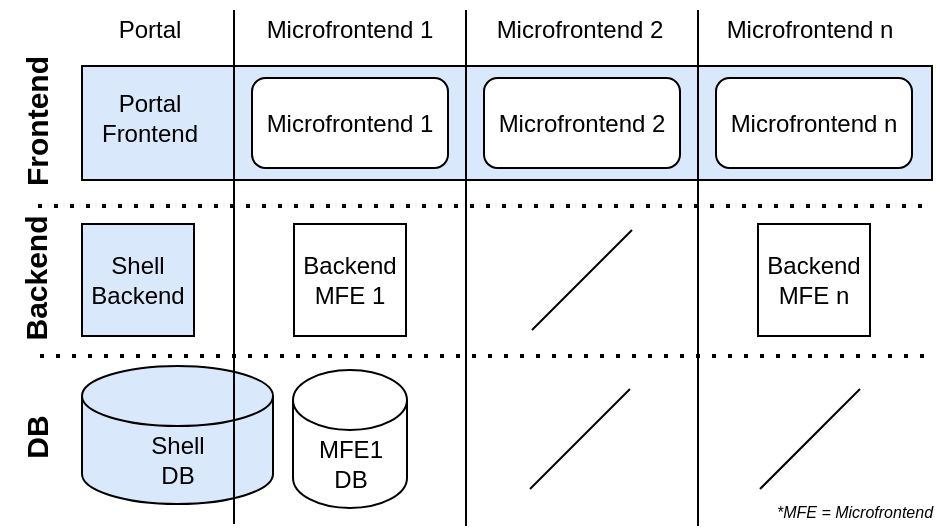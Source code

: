 <mxfile version="17.4.3" type="onedrive" pages="3"><diagram id="Woa4MYl5ybQ6Ufwrj0PQ" name="Layeransicht"><mxGraphModel grid="0" page="1" gridSize="10" guides="1" tooltips="1" connect="1" arrows="1" fold="1" pageScale="1" pageWidth="468" pageHeight="266" math="0" shadow="0"><root><mxCell id="0"/><mxCell id="1" parent="0"/><mxCell id="iRKxm8F8YXyWMsbLwaQN-11" value="" style="rounded=0;whiteSpace=wrap;html=1;fillColor=#DAE8FC;" vertex="1" parent="1"><mxGeometry x="40" y="34" width="425" height="57" as="geometry"/></mxCell><mxCell id="iRKxm8F8YXyWMsbLwaQN-8" value="&lt;font style=&quot;font-size: 15px&quot;&gt;Frontend&lt;/font&gt;" style="text;strokeColor=none;fillColor=none;html=1;fontSize=24;fontStyle=1;verticalAlign=middle;align=center;rotation=-90;" vertex="1" parent="1"><mxGeometry x="-24" y="52" width="77" height="21" as="geometry"/></mxCell><mxCell id="iRKxm8F8YXyWMsbLwaQN-9" value="&lt;font style=&quot;font-size: 15px&quot;&gt;Backend&lt;/font&gt;" style="text;strokeColor=none;fillColor=none;html=1;fontSize=24;fontStyle=1;verticalAlign=middle;align=center;rotation=-90;" vertex="1" parent="1"><mxGeometry x="-21.25" y="131" width="71.5" height="20" as="geometry"/></mxCell><mxCell id="RKY9kitYnOq1k80V5wsO-1" value="Portal Frontend" style="text;html=1;strokeColor=none;fillColor=none;align=center;verticalAlign=middle;whiteSpace=wrap;rounded=0;" vertex="1" parent="1"><mxGeometry x="47" y="45" width="54" height="30" as="geometry"/></mxCell><mxCell id="RKY9kitYnOq1k80V5wsO-3" value="Microfrontend 1&lt;span style=&quot;color: rgba(0 , 0 , 0 , 0) ; font-family: monospace ; font-size: 0px&quot;&gt;%3CmxGraphModel%3E%3Croot%3E%3CmxCell%20id%3D%220%22%2F%3E%3CmxCell%20id%3D%221%22%20parent%3D%220%22%2F%3E%3CmxCell%20id%3D%222%22%20value%3D%22%26lt%3Bb%26gt%3BShell%20Frontend%26lt%3B%2Fb%26gt%3B%22%20style%3D%22text%3Bhtml%3D1%3BstrokeColor%3Dnone%3BfillColor%3Dnone%3Balign%3Dcenter%3BverticalAlign%3Dmiddle%3BwhiteSpace%3Dwrap%3Brounded%3D0%3B%22%20vertex%3D%221%22%20parent%3D%221%22%3E%3CmxGeometry%20x%3D%2269%22%20y%3D%2284%22%20width%3D%2260%22%20height%3D%2230%22%20as%3D%22geometry%22%2F%3E%3C%2FmxCell%3E%3C%2Froot%3E%3C%2FmxGraphModel%3E&lt;/span&gt;" style="rounded=1;whiteSpace=wrap;html=1;" vertex="1" parent="1"><mxGeometry x="125" y="40" width="98" height="45" as="geometry"/></mxCell><mxCell id="RKY9kitYnOq1k80V5wsO-10" value="Shell&lt;br&gt;Backend" style="whiteSpace=wrap;html=1;aspect=fixed;fillColor=#DAE8FC;" vertex="1" parent="1"><mxGeometry x="40" y="113" width="56" height="56" as="geometry"/></mxCell><mxCell id="RKY9kitYnOq1k80V5wsO-12" value="&lt;font style=&quot;font-size: 15px&quot;&gt;DB&lt;/font&gt;" style="text;strokeColor=none;fillColor=none;html=1;fontSize=24;fontStyle=1;verticalAlign=middle;align=center;rotation=-90;" vertex="1" parent="1"><mxGeometry x="-3.5" y="209.5" width="36" height="22" as="geometry"/></mxCell><mxCell id="RKY9kitYnOq1k80V5wsO-18" value="" style="endArrow=none;dashed=1;html=1;dashPattern=1 3;strokeWidth=2;rounded=0;" edge="1" parent="1"><mxGeometry width="50" height="50" relative="1" as="geometry"><mxPoint x="18" y="104" as="sourcePoint"/><mxPoint x="464" y="104" as="targetPoint"/></mxGeometry></mxCell><mxCell id="RKY9kitYnOq1k80V5wsO-20" value="" style="endArrow=none;html=1;rounded=0;" edge="1" parent="1"><mxGeometry width="50" height="50" relative="1" as="geometry"><mxPoint x="232" y="264" as="sourcePoint"/><mxPoint x="232" y="6" as="targetPoint"/></mxGeometry></mxCell><mxCell id="RKY9kitYnOq1k80V5wsO-21" value="" style="endArrow=none;html=1;rounded=0;" edge="1" parent="1"><mxGeometry width="50" height="50" relative="1" as="geometry"><mxPoint x="348" y="264" as="sourcePoint"/><mxPoint x="348" y="6" as="targetPoint"/></mxGeometry></mxCell><mxCell id="RKY9kitYnOq1k80V5wsO-23" value="Portal" style="text;html=1;strokeColor=none;fillColor=none;align=center;verticalAlign=middle;whiteSpace=wrap;rounded=0;" vertex="1" parent="1"><mxGeometry x="44" y="1" width="60" height="30" as="geometry"/></mxCell><mxCell id="RKY9kitYnOq1k80V5wsO-24" value="Microfrontend 1" style="text;html=1;strokeColor=none;fillColor=none;align=center;verticalAlign=middle;whiteSpace=wrap;rounded=0;" vertex="1" parent="1"><mxGeometry x="115" y="1" width="118" height="30" as="geometry"/></mxCell><mxCell id="RKY9kitYnOq1k80V5wsO-26" value="Microfrontend 2" style="text;html=1;strokeColor=none;fillColor=none;align=center;verticalAlign=middle;whiteSpace=wrap;rounded=0;" vertex="1" parent="1"><mxGeometry x="230" y="1" width="118" height="30" as="geometry"/></mxCell><mxCell id="RKY9kitYnOq1k80V5wsO-27" value="Microfrontend n" style="text;html=1;strokeColor=none;fillColor=none;align=center;verticalAlign=middle;whiteSpace=wrap;rounded=0;" vertex="1" parent="1"><mxGeometry x="345" y="1" width="118" height="30" as="geometry"/></mxCell><mxCell id="TX5mzweEt8vYT9vbmBzb-1" value="Microfrontend 2&lt;span style=&quot;color: rgba(0 , 0 , 0 , 0) ; font-family: monospace ; font-size: 0px&quot;&gt;%3CmxGraphModel%3E%3Croot%3E%3CmxCell%20id%3D%220%22%2F%3E%3CmxCell%20id%3D%221%22%20parent%3D%220%22%2F%3E%3CmxCell%20id%3D%222%22%20value%3D%22%26lt%3Bb%26gt%3BShell%20Frontend%26lt%3B%2Fb%26gt%3B%22%20style%3D%22text%3Bhtml%3D1%3BstrokeColor%3Dnone%3BfillColor%3Dnone%3Balign%3Dcenter%3BverticalAlign%3Dmiddle%3BwhiteSpace%3Dwrap%3Brounded%3D0%3B%22%20vertex%3D%221%22%20parent%3D%221%22%3E%3CmxGeometry%20x%3D%2269%22%20y%3D%2284%22%20width%3D%2260%22%20height%3D%2230%22%20as%3D%22geometry%22%2F%3E%3C%2FmxCell%3E%3C%2Froot%3E%3C%2FmxGraphModel%3E&lt;/span&gt;" style="rounded=1;whiteSpace=wrap;html=1;" vertex="1" parent="1"><mxGeometry x="241" y="40" width="98" height="45" as="geometry"/></mxCell><mxCell id="TX5mzweEt8vYT9vbmBzb-2" value="Microfrontend n&lt;span style=&quot;color: rgba(0 , 0 , 0 , 0) ; font-family: monospace ; font-size: 0px&quot;&gt;%3CmxGraphModel%3E%3Croot%3E%3CmxCell%20id%3D%220%22%2F%3E%3CmxCell%20id%3D%221%22%20parent%3D%220%22%2F%3E%3CmxCell%20id%3D%222%22%20value%3D%22%26lt%3Bb%26gt%3BShell%20Frontend%26lt%3B%2Fb%26gt%3B%22%20style%3D%22text%3Bhtml%3D1%3BstrokeColor%3Dnone%3BfillColor%3Dnone%3Balign%3Dcenter%3BverticalAlign%3Dmiddle%3BwhiteSpace%3Dwrap%3Brounded%3D0%3B%22%20vertex%3D%221%22%20parent%3D%221%22%3E%3CmxGeometry%20x%3D%2269%22%20y%3D%2284%22%20width%3D%2260%22%20height%3D%2230%22%20as%3D%22geometry%22%2F%3E%3C%2FmxCell%3E%3C%2Froot%3E%3C%2FmxGraphModel%3E&lt;/span&gt;" style="rounded=1;whiteSpace=wrap;html=1;" vertex="1" parent="1"><mxGeometry x="357" y="40" width="98" height="45" as="geometry"/></mxCell><mxCell id="TX5mzweEt8vYT9vbmBzb-3" value="" style="endArrow=none;dashed=1;html=1;dashPattern=1 3;strokeWidth=2;rounded=0;" edge="1" parent="1"><mxGeometry width="50" height="50" relative="1" as="geometry"><mxPoint x="19" y="179" as="sourcePoint"/><mxPoint x="465" y="179" as="targetPoint"/></mxGeometry></mxCell><mxCell id="TX5mzweEt8vYT9vbmBzb-6" value="Shell&lt;br&gt;DB" style="shape=cylinder3;whiteSpace=wrap;html=1;boundedLbl=1;backgroundOutline=1;size=15;fillColor=#DAE8FC;" vertex="1" parent="1"><mxGeometry x="40" y="184" width="95.5" height="69" as="geometry"/></mxCell><mxCell id="TX5mzweEt8vYT9vbmBzb-7" value="MFE1&lt;br&gt;DB" style="shape=cylinder3;whiteSpace=wrap;html=1;boundedLbl=1;backgroundOutline=1;size=15;" vertex="1" parent="1"><mxGeometry x="145.5" y="186" width="57" height="69" as="geometry"/></mxCell><mxCell id="RKY9kitYnOq1k80V5wsO-19" value="" style="endArrow=none;html=1;rounded=0;" edge="1" parent="1"><mxGeometry width="50" height="50" relative="1" as="geometry"><mxPoint x="116" y="263" as="sourcePoint"/><mxPoint x="116" y="6" as="targetPoint"/></mxGeometry></mxCell><mxCell id="1pSYCAUHbxGuR2wUDIS6-1" value="Backend&lt;br&gt;MFE 1" style="whiteSpace=wrap;html=1;aspect=fixed;" vertex="1" parent="1"><mxGeometry x="146" y="113" width="56" height="56" as="geometry"/></mxCell><mxCell id="1pSYCAUHbxGuR2wUDIS6-2" value="Backend&lt;br&gt;MFE n" style="whiteSpace=wrap;html=1;aspect=fixed;" vertex="1" parent="1"><mxGeometry x="378" y="113" width="56" height="56" as="geometry"/></mxCell><mxCell id="1pSYCAUHbxGuR2wUDIS6-3" value="" style="endArrow=none;html=1;rounded=0;fontSize=15;" edge="1" parent="1"><mxGeometry width="50" height="50" relative="1" as="geometry"><mxPoint x="264" y="245.5" as="sourcePoint"/><mxPoint x="314" y="195.5" as="targetPoint"/></mxGeometry></mxCell><mxCell id="1pSYCAUHbxGuR2wUDIS6-4" value="" style="endArrow=none;html=1;rounded=0;fontSize=15;" edge="1" parent="1"><mxGeometry width="50" height="50" relative="1" as="geometry"><mxPoint x="265" y="166" as="sourcePoint"/><mxPoint x="315" y="116" as="targetPoint"/></mxGeometry></mxCell><mxCell id="1pSYCAUHbxGuR2wUDIS6-5" value="" style="endArrow=none;html=1;rounded=0;fontSize=15;" edge="1" parent="1"><mxGeometry width="50" height="50" relative="1" as="geometry"><mxPoint x="379" y="245.5" as="sourcePoint"/><mxPoint x="429" y="195.5" as="targetPoint"/></mxGeometry></mxCell><mxCell id="iQ7ztpmmRDgKOwtkqpqF-1" value="&lt;font style=&quot;font-size: 8px&quot;&gt;&lt;i&gt;*MFE = Microfrontend&lt;/i&gt;&lt;/font&gt;" style="text;html=1;strokeColor=none;fillColor=none;align=center;verticalAlign=middle;whiteSpace=wrap;rounded=0;" vertex="1" parent="1"><mxGeometry x="385" y="248" width="83" height="15.5" as="geometry"/></mxCell></root></mxGraphModel></diagram><diagram id="EGtXi4Mot-PpT9PqljAs" name="Solutiondiagramm"><mxGraphModel grid="0" page="1" gridSize="10" guides="1" tooltips="1" connect="1" arrows="1" fold="1" pageScale="1" pageWidth="344" pageHeight="216" math="0" shadow="0"><root><mxCell id="_a1wOXCwbpPbvWl9WOw1-0"/><mxCell id="_a1wOXCwbpPbvWl9WOw1-1" parent="_a1wOXCwbpPbvWl9WOw1-0"/><mxCell id="UqUmXVh6UClj6_vo1nlc-0" value="" style="rounded=0;whiteSpace=wrap;html=1;fillColor=#DAE8FC;strokeColor=#000000;" vertex="1" parent="_a1wOXCwbpPbvWl9WOw1-1"><mxGeometry x="65" y="6" width="167" height="204" as="geometry"/></mxCell><mxCell id="yJlnzY_Iv8vegkrTAbdZ-6" style="edgeStyle=orthogonalEdgeStyle;rounded=0;orthogonalLoop=1;jettySize=auto;html=1;exitX=0.5;exitY=0.5;exitDx=0;exitDy=0;exitPerimeter=0;entryX=0.002;entryY=0.512;entryDx=0;entryDy=0;entryPerimeter=0;" edge="1" parent="_a1wOXCwbpPbvWl9WOw1-1"><mxGeometry relative="1" as="geometry"><mxPoint x="65" y="110.448" as="targetPoint"/><mxPoint x="25" y="110.5" as="sourcePoint"/><Array as="points"><mxPoint x="45" y="111"/><mxPoint x="65" y="110"/></Array></mxGeometry></mxCell><mxCell id="_a1wOXCwbpPbvWl9WOw1-4" value="User" style="shape=umlActor;verticalLabelPosition=bottom;verticalAlign=top;html=1;outlineConnect=0;" vertex="1" parent="_a1wOXCwbpPbvWl9WOw1-1"><mxGeometry x="10" y="80.5" width="30" height="60" as="geometry"/></mxCell><mxCell id="yJlnzY_Iv8vegkrTAbdZ-5" style="edgeStyle=orthogonalEdgeStyle;rounded=0;orthogonalLoop=1;jettySize=auto;html=1;entryX=0;entryY=0;entryDx=0;entryDy=39.375;entryPerimeter=0;" edge="1" parent="_a1wOXCwbpPbvWl9WOw1-1" target="T38dalnSR_PkqkWhpQn9-2"><mxGeometry relative="1" as="geometry"><mxPoint x="293" y="238.5" as="targetPoint"/><mxPoint x="232" y="194" as="sourcePoint"/><Array as="points"><mxPoint x="252" y="194"/><mxPoint x="252" y="172"/></Array></mxGeometry></mxCell><mxCell id="m0QbGqvtisRZOuI_lK-O-1" style="edgeStyle=orthogonalEdgeStyle;rounded=0;orthogonalLoop=1;jettySize=auto;html=1;entryX=0.003;entryY=0.477;entryDx=0;entryDy=0;entryPerimeter=0;exitX=1;exitY=0.5;exitDx=0;exitDy=0;" edge="1" parent="_a1wOXCwbpPbvWl9WOw1-1" source="T38dalnSR_PkqkWhpQn9-0" target="m0QbGqvtisRZOuI_lK-O-0"><mxGeometry relative="1" as="geometry"><mxPoint x="212" y="142" as="sourcePoint"/></mxGeometry></mxCell><mxCell id="yJlnzY_Iv8vegkrTAbdZ-10" style="edgeStyle=orthogonalEdgeStyle;rounded=0;orthogonalLoop=1;jettySize=auto;html=1;exitX=1;exitY=0.5;exitDx=0;exitDy=0;entryX=0;entryY=0.5;entryDx=0;entryDy=0;entryPerimeter=0;" edge="1" parent="_a1wOXCwbpPbvWl9WOw1-1" source="yJlnzY_Iv8vegkrTAbdZ-8" target="yJlnzY_Iv8vegkrTAbdZ-9"><mxGeometry relative="1" as="geometry"/></mxCell><mxCell id="yJlnzY_Iv8vegkrTAbdZ-8" value="Microfrontend 2" style="rounded=1;whiteSpace=wrap;html=1;" vertex="1" parent="_a1wOXCwbpPbvWl9WOw1-1"><mxGeometry x="87" y="10" width="120" height="44.5" as="geometry"/></mxCell><mxCell id="yJlnzY_Iv8vegkrTAbdZ-9" value="" style="shape=providedRequiredInterface;html=1;verticalLabelPosition=bottom;sketch=0;" vertex="1" parent="_a1wOXCwbpPbvWl9WOw1-1"><mxGeometry x="280" y="6.25" width="50" height="51" as="geometry"/></mxCell><mxCell id="UqUmXVh6UClj6_vo1nlc-1" value="Portalapplikation" style="text;html=1;strokeColor=none;fillColor=none;align=center;verticalAlign=middle;whiteSpace=wrap;rounded=0;" vertex="1" parent="_a1wOXCwbpPbvWl9WOw1-1"><mxGeometry x="96" y="188" width="102" height="22" as="geometry"/></mxCell><mxCell id="UqUmXVh6UClj6_vo1nlc-2" value="API" style="text;html=1;strokeColor=none;fillColor=none;align=center;verticalAlign=middle;whiteSpace=wrap;rounded=0;" vertex="1" parent="_a1wOXCwbpPbvWl9WOw1-1"><mxGeometry x="273" y="16.75" width="60" height="30" as="geometry"/></mxCell><mxCell id="m0QbGqvtisRZOuI_lK-O-0" value="DB MFE1" style="shape=cylinder3;whiteSpace=wrap;html=1;boundedLbl=1;backgroundOutline=1;size=15;" vertex="1" parent="_a1wOXCwbpPbvWl9WOw1-1"><mxGeometry x="271.5" y="65" width="63" height="62.5" as="geometry"/></mxCell><mxCell id="plUHTip8Y0jsY2u7rs2Q-1" style="edgeStyle=orthogonalEdgeStyle;rounded=0;orthogonalLoop=1;jettySize=auto;html=1;exitX=1;exitY=0.75;exitDx=0;exitDy=0;entryX=0;entryY=0;entryDx=0;entryDy=23.125;entryPerimeter=0;" edge="1" parent="_a1wOXCwbpPbvWl9WOw1-1"><mxGeometry relative="1" as="geometry"><mxPoint x="207" y="105.375" as="sourcePoint"/><mxPoint x="271.5" y="156.125" as="targetPoint"/><Array as="points"><mxPoint x="252" y="105"/><mxPoint x="252" y="156"/></Array></mxGeometry></mxCell><mxCell id="T38dalnSR_PkqkWhpQn9-0" value="Microfrontend 1" style="rounded=1;whiteSpace=wrap;html=1;" vertex="1" parent="_a1wOXCwbpPbvWl9WOw1-1"><mxGeometry x="87" y="72" width="120" height="44.5" as="geometry"/></mxCell><mxCell id="T38dalnSR_PkqkWhpQn9-1" value="Microfrontend n" style="rounded=1;whiteSpace=wrap;html=1;" vertex="1" parent="_a1wOXCwbpPbvWl9WOw1-1"><mxGeometry x="87" y="134" width="120" height="44.5" as="geometry"/></mxCell><mxCell id="T38dalnSR_PkqkWhpQn9-2" value="DB Portal" style="shape=cylinder3;whiteSpace=wrap;html=1;boundedLbl=1;backgroundOutline=1;size=15;" vertex="1" parent="_a1wOXCwbpPbvWl9WOw1-1"><mxGeometry x="271.5" y="133" width="63" height="62.5" as="geometry"/></mxCell><mxCell id="T38dalnSR_PkqkWhpQn9-3" value="" style="rounded=0;whiteSpace=wrap;html=1;fillColor=#DAE8FC;strokeColor=#000000;" vertex="1" parent="_a1wOXCwbpPbvWl9WOw1-1"><mxGeometry x="63.5" y="223" width="167" height="204" as="geometry"/></mxCell><mxCell id="T38dalnSR_PkqkWhpQn9-4" style="edgeStyle=orthogonalEdgeStyle;rounded=0;orthogonalLoop=1;jettySize=auto;html=1;exitX=0.5;exitY=0.5;exitDx=0;exitDy=0;exitPerimeter=0;" edge="1" parent="_a1wOXCwbpPbvWl9WOw1-1"><mxGeometry relative="1" as="geometry"><mxPoint x="64" y="328" as="targetPoint"/><mxPoint x="24" y="328" as="sourcePoint"/><Array as="points"><mxPoint x="44" y="328"/></Array></mxGeometry></mxCell><mxCell id="T38dalnSR_PkqkWhpQn9-5" value="User" style="shape=umlActor;verticalLabelPosition=bottom;verticalAlign=top;html=1;outlineConnect=0;" vertex="1" parent="_a1wOXCwbpPbvWl9WOw1-1"><mxGeometry x="8.5" y="297.5" width="30" height="60" as="geometry"/></mxCell><mxCell id="T38dalnSR_PkqkWhpQn9-6" style="edgeStyle=orthogonalEdgeStyle;rounded=0;orthogonalLoop=1;jettySize=auto;html=1;entryX=0;entryY=0;entryDx=0;entryDy=39.375;entryPerimeter=0;" edge="1" parent="_a1wOXCwbpPbvWl9WOw1-1" target="T38dalnSR_PkqkWhpQn9-17"><mxGeometry relative="1" as="geometry"><mxPoint x="291.5" y="455.5" as="targetPoint"/><mxPoint x="230" y="411" as="sourcePoint"/></mxGeometry></mxCell><mxCell id="T38dalnSR_PkqkWhpQn9-8" style="edgeStyle=orthogonalEdgeStyle;rounded=0;orthogonalLoop=1;jettySize=auto;html=1;entryX=0.003;entryY=0.477;entryDx=0;entryDy=0;entryPerimeter=0;exitX=1;exitY=0.5;exitDx=0;exitDy=0;" edge="1" parent="_a1wOXCwbpPbvWl9WOw1-1" source="T38dalnSR_PkqkWhpQn9-15" target="T38dalnSR_PkqkWhpQn9-14"><mxGeometry relative="1" as="geometry"><mxPoint x="210.5" y="359" as="sourcePoint"/></mxGeometry></mxCell><mxCell id="T38dalnSR_PkqkWhpQn9-9" style="edgeStyle=orthogonalEdgeStyle;rounded=0;orthogonalLoop=1;jettySize=auto;html=1;exitX=1;exitY=0.5;exitDx=0;exitDy=0;entryX=0;entryY=0.5;entryDx=0;entryDy=0;entryPerimeter=0;" edge="1" parent="_a1wOXCwbpPbvWl9WOw1-1" source="T38dalnSR_PkqkWhpQn9-10" target="T38dalnSR_PkqkWhpQn9-11"><mxGeometry relative="1" as="geometry"/></mxCell><mxCell id="T38dalnSR_PkqkWhpQn9-10" value="Wetter Microfrontend" style="rounded=1;whiteSpace=wrap;html=1;" vertex="1" parent="_a1wOXCwbpPbvWl9WOw1-1"><mxGeometry x="85.5" y="227" width="120" height="44.5" as="geometry"/></mxCell><mxCell id="T38dalnSR_PkqkWhpQn9-11" value="" style="shape=providedRequiredInterface;html=1;verticalLabelPosition=bottom;sketch=0;" vertex="1" parent="_a1wOXCwbpPbvWl9WOw1-1"><mxGeometry x="278.5" y="223.25" width="50" height="51" as="geometry"/></mxCell><mxCell id="T38dalnSR_PkqkWhpQn9-12" value="Portalapplikation" style="text;html=1;strokeColor=none;fillColor=none;align=center;verticalAlign=middle;whiteSpace=wrap;rounded=0;" vertex="1" parent="_a1wOXCwbpPbvWl9WOw1-1"><mxGeometry x="94.5" y="405" width="102" height="22" as="geometry"/></mxCell><mxCell id="T38dalnSR_PkqkWhpQn9-13" value="Wetter&lt;br&gt;API" style="text;html=1;strokeColor=none;fillColor=none;align=center;verticalAlign=middle;whiteSpace=wrap;rounded=0;" vertex="1" parent="_a1wOXCwbpPbvWl9WOw1-1"><mxGeometry x="271.5" y="233.75" width="54.5" height="30" as="geometry"/></mxCell><mxCell id="T38dalnSR_PkqkWhpQn9-14" value="DB Statistik" style="shape=cylinder3;whiteSpace=wrap;html=1;boundedLbl=1;backgroundOutline=1;size=15;" vertex="1" parent="_a1wOXCwbpPbvWl9WOw1-1"><mxGeometry x="270" y="282" width="63" height="62.5" as="geometry"/></mxCell><mxCell id="plUHTip8Y0jsY2u7rs2Q-0" style="edgeStyle=orthogonalEdgeStyle;rounded=0;orthogonalLoop=1;jettySize=auto;html=1;exitX=1;exitY=0.75;exitDx=0;exitDy=0;entryX=0;entryY=0;entryDx=0;entryDy=23.125;entryPerimeter=0;" edge="1" parent="_a1wOXCwbpPbvWl9WOw1-1" source="T38dalnSR_PkqkWhpQn9-15" target="T38dalnSR_PkqkWhpQn9-17"><mxGeometry relative="1" as="geometry"><Array as="points"><mxPoint x="251" y="322"/><mxPoint x="251" y="373"/></Array></mxGeometry></mxCell><mxCell id="T38dalnSR_PkqkWhpQn9-15" value="Benutzerstatistik&lt;br&gt;Microfrontend" style="rounded=1;whiteSpace=wrap;html=1;" vertex="1" parent="_a1wOXCwbpPbvWl9WOw1-1"><mxGeometry x="85.5" y="289" width="120" height="44.5" as="geometry"/></mxCell><mxCell id="T38dalnSR_PkqkWhpQn9-16" value="Taschenrechner&lt;br&gt;Microfrontend" style="rounded=1;whiteSpace=wrap;html=1;" vertex="1" parent="_a1wOXCwbpPbvWl9WOw1-1"><mxGeometry x="85.5" y="351" width="120" height="44.5" as="geometry"/></mxCell><mxCell id="T38dalnSR_PkqkWhpQn9-17" value="DB Portal" style="shape=cylinder3;whiteSpace=wrap;html=1;boundedLbl=1;backgroundOutline=1;size=15;" vertex="1" parent="_a1wOXCwbpPbvWl9WOw1-1"><mxGeometry x="270" y="350" width="63" height="62.5" as="geometry"/></mxCell><mxCell id="3qoF2fINJeidb4Dwjypb-0" value="&lt;font style=&quot;font-size: 8px&quot;&gt;&lt;i&gt;*MFE = Microfrontend&lt;/i&gt;&lt;/font&gt;" style="text;html=1;strokeColor=none;fillColor=none;align=center;verticalAlign=middle;whiteSpace=wrap;rounded=0;" vertex="1" parent="_a1wOXCwbpPbvWl9WOw1-1"><mxGeometry x="260" y="415.5" width="83" height="11.5" as="geometry"/></mxCell><mxCell id="3qoF2fINJeidb4Dwjypb-1" value="&lt;font style=&quot;font-size: 8px&quot;&gt;&lt;i&gt;*MFE = Microfrontend&lt;/i&gt;&lt;/font&gt;" style="text;html=1;strokeColor=none;fillColor=none;align=center;verticalAlign=middle;whiteSpace=wrap;rounded=0;" vertex="1" parent="_a1wOXCwbpPbvWl9WOw1-1"><mxGeometry x="257.25" y="198.5" width="83" height="11.5" as="geometry"/></mxCell></root></mxGraphModel></diagram><diagram id="3DNHagG8zRRPaZ4XJX-k" name="Kardinalitäten"><mxGraphModel grid="0" page="1" gridSize="10" guides="1" tooltips="1" connect="1" arrows="1" fold="1" pageScale="1" pageWidth="730" pageHeight="195" math="0" shadow="0"><root><mxCell id="rSbm5pqoHMWHaSU5o8oe-0"/><mxCell id="rSbm5pqoHMWHaSU5o8oe-1" parent="rSbm5pqoHMWHaSU5o8oe-0"/><mxCell id="rSbm5pqoHMWHaSU5o8oe-2" value="Benutzer" style="shape=umlActor;verticalLabelPosition=bottom;verticalAlign=top;html=1;outlineConnect=0;" vertex="1" parent="rSbm5pqoHMWHaSU5o8oe-1"><mxGeometry x="16" y="11" width="30" height="60" as="geometry"/></mxCell><mxCell id="rSbm5pqoHMWHaSU5o8oe-3" value="Rolle" style="rounded=0;whiteSpace=wrap;html=1;" vertex="1" parent="rSbm5pqoHMWHaSU5o8oe-1"><mxGeometry x="114" y="11" width="100" height="60" as="geometry"/></mxCell><mxCell id="rSbm5pqoHMWHaSU5o8oe-4" value="Mandant" style="rounded=0;whiteSpace=wrap;html=1;" vertex="1" parent="rSbm5pqoHMWHaSU5o8oe-1"><mxGeometry x="282" y="11" width="100" height="60" as="geometry"/></mxCell><mxCell id="rSbm5pqoHMWHaSU5o8oe-6" value="Dashboard" style="rounded=0;whiteSpace=wrap;html=1;" vertex="1" parent="rSbm5pqoHMWHaSU5o8oe-1"><mxGeometry x="282" y="118" width="100" height="60" as="geometry"/></mxCell><mxCell id="rSbm5pqoHMWHaSU5o8oe-7" value="Microfrontend" style="rounded=0;whiteSpace=wrap;html=1;" vertex="1" parent="rSbm5pqoHMWHaSU5o8oe-1"><mxGeometry x="618" y="118" width="100" height="60" as="geometry"/></mxCell><mxCell id="rSbm5pqoHMWHaSU5o8oe-8" value="Microfrontend-instanz" style="rounded=0;whiteSpace=wrap;html=1;" vertex="1" parent="rSbm5pqoHMWHaSU5o8oe-1"><mxGeometry x="450" y="118" width="100" height="60" as="geometry"/></mxCell><mxCell id="rSbm5pqoHMWHaSU5o8oe-9" value="Microfrontend&lt;br&gt;Konfiguration" style="rounded=0;whiteSpace=wrap;html=1;" vertex="1" parent="rSbm5pqoHMWHaSU5o8oe-1"><mxGeometry x="618" y="11" width="100" height="60" as="geometry"/></mxCell><mxCell id="rSbm5pqoHMWHaSU5o8oe-10" value="Microfrontend-&lt;br&gt;instanz&lt;br&gt;Konfigurations-&lt;br&gt;ausprägung" style="rounded=0;whiteSpace=wrap;html=1;" vertex="1" parent="rSbm5pqoHMWHaSU5o8oe-1"><mxGeometry x="450" y="11" width="100" height="60" as="geometry"/></mxCell><mxCell id="rSbm5pqoHMWHaSU5o8oe-13" value="" style="endArrow=none;html=1;rounded=0;entryX=0.5;entryY=0.5;entryDx=0;entryDy=0;entryPerimeter=0;exitX=0;exitY=0.5;exitDx=0;exitDy=0;" edge="1" parent="rSbm5pqoHMWHaSU5o8oe-1" source="rSbm5pqoHMWHaSU5o8oe-3" target="rSbm5pqoHMWHaSU5o8oe-2"><mxGeometry width="50" height="50" relative="1" as="geometry"><mxPoint x="362" y="167" as="sourcePoint"/><mxPoint x="412" y="117" as="targetPoint"/></mxGeometry></mxCell><mxCell id="rSbm5pqoHMWHaSU5o8oe-15" value="" style="endArrow=none;html=1;rounded=0;entryX=1;entryY=0.5;entryDx=0;entryDy=0;exitX=0;exitY=0.5;exitDx=0;exitDy=0;" edge="1" parent="rSbm5pqoHMWHaSU5o8oe-1" source="rSbm5pqoHMWHaSU5o8oe-4" target="rSbm5pqoHMWHaSU5o8oe-3"><mxGeometry width="50" height="50" relative="1" as="geometry"><mxPoint x="134" y="61" as="sourcePoint"/><mxPoint x="51" y="61" as="targetPoint"/></mxGeometry></mxCell><mxCell id="rSbm5pqoHMWHaSU5o8oe-16" value="" style="endArrow=none;html=1;rounded=0;entryX=0.5;entryY=1;entryDx=0;entryDy=0;exitX=0.5;exitY=0;exitDx=0;exitDy=0;" edge="1" parent="rSbm5pqoHMWHaSU5o8oe-1" source="rSbm5pqoHMWHaSU5o8oe-6" target="rSbm5pqoHMWHaSU5o8oe-4"><mxGeometry width="50" height="50" relative="1" as="geometry"><mxPoint x="362" y="167" as="sourcePoint"/><mxPoint x="412" y="117" as="targetPoint"/></mxGeometry></mxCell><mxCell id="rSbm5pqoHMWHaSU5o8oe-17" value="" style="endArrow=none;html=1;rounded=0;entryX=1;entryY=0.5;entryDx=0;entryDy=0;" edge="1" parent="rSbm5pqoHMWHaSU5o8oe-1" source="rSbm5pqoHMWHaSU5o8oe-8" target="rSbm5pqoHMWHaSU5o8oe-6"><mxGeometry width="50" height="50" relative="1" as="geometry"><mxPoint x="362" y="167" as="sourcePoint"/><mxPoint x="419" y="172" as="targetPoint"/></mxGeometry></mxCell><mxCell id="rSbm5pqoHMWHaSU5o8oe-18" value="" style="endArrow=none;html=1;rounded=0;entryX=0.5;entryY=1;entryDx=0;entryDy=0;exitX=0.5;exitY=0;exitDx=0;exitDy=0;" edge="1" parent="rSbm5pqoHMWHaSU5o8oe-1" source="rSbm5pqoHMWHaSU5o8oe-8" target="rSbm5pqoHMWHaSU5o8oe-10"><mxGeometry width="50" height="50" relative="1" as="geometry"><mxPoint x="362" y="167" as="sourcePoint"/><mxPoint x="412" y="117" as="targetPoint"/></mxGeometry></mxCell><mxCell id="rSbm5pqoHMWHaSU5o8oe-19" value="" style="endArrow=none;html=1;rounded=0;entryX=0;entryY=0.5;entryDx=0;entryDy=0;exitX=1;exitY=0.5;exitDx=0;exitDy=0;" edge="1" parent="rSbm5pqoHMWHaSU5o8oe-1" source="rSbm5pqoHMWHaSU5o8oe-8" target="rSbm5pqoHMWHaSU5o8oe-7"><mxGeometry width="50" height="50" relative="1" as="geometry"><mxPoint x="362" y="167" as="sourcePoint"/><mxPoint x="412" y="117" as="targetPoint"/></mxGeometry></mxCell><mxCell id="rSbm5pqoHMWHaSU5o8oe-20" value="" style="endArrow=none;html=1;rounded=0;entryX=0.5;entryY=1;entryDx=0;entryDy=0;exitX=0.5;exitY=0;exitDx=0;exitDy=0;" edge="1" parent="rSbm5pqoHMWHaSU5o8oe-1" source="rSbm5pqoHMWHaSU5o8oe-7" target="rSbm5pqoHMWHaSU5o8oe-9"><mxGeometry width="50" height="50" relative="1" as="geometry"><mxPoint x="362" y="167" as="sourcePoint"/><mxPoint x="412" y="117" as="targetPoint"/></mxGeometry></mxCell><mxCell id="rSbm5pqoHMWHaSU5o8oe-22" value="1" style="text;html=1;strokeColor=none;fillColor=none;align=center;verticalAlign=middle;whiteSpace=wrap;rounded=0;" vertex="1" parent="rSbm5pqoHMWHaSU5o8oe-1"><mxGeometry x="40" y="43" width="15" height="15" as="geometry"/></mxCell><mxCell id="xIWCckIEsASGyWh26EA5-0" value="Benutzer&lt;br&gt;&lt;font color=&quot;#cc0000&quot;&gt;Matthis&lt;/font&gt;" style="shape=umlActor;verticalLabelPosition=bottom;verticalAlign=top;html=1;outlineConnect=0;" vertex="1" parent="rSbm5pqoHMWHaSU5o8oe-1"><mxGeometry x="14" y="206" width="30" height="60" as="geometry"/></mxCell><mxCell id="xIWCckIEsASGyWh26EA5-1" value="Rolle&lt;br&gt;&lt;font color=&quot;#cc0000&quot;&gt;Admin&lt;/font&gt;" style="rounded=0;whiteSpace=wrap;html=1;" vertex="1" parent="rSbm5pqoHMWHaSU5o8oe-1"><mxGeometry x="112" y="206" width="100" height="60" as="geometry"/></mxCell><mxCell id="xIWCckIEsASGyWh26EA5-2" value="Mandant&lt;br&gt;&lt;font color=&quot;#cc0000&quot;&gt;FHDW&lt;/font&gt;" style="rounded=0;whiteSpace=wrap;html=1;" vertex="1" parent="rSbm5pqoHMWHaSU5o8oe-1"><mxGeometry x="280" y="206" width="100" height="60" as="geometry"/></mxCell><mxCell id="xIWCckIEsASGyWh26EA5-3" value="Dashboard&lt;br&gt;&lt;font color=&quot;#cc0000&quot;&gt;Prototyp&lt;/font&gt;" style="rounded=0;whiteSpace=wrap;html=1;" vertex="1" parent="rSbm5pqoHMWHaSU5o8oe-1"><mxGeometry x="280" y="313" width="100" height="60" as="geometry"/></mxCell><mxCell id="xIWCckIEsASGyWh26EA5-4" value="Microfrontend&lt;br&gt;&lt;font color=&quot;#cc0000&quot;&gt;Statistik-App&lt;/font&gt;" style="rounded=0;whiteSpace=wrap;html=1;" vertex="1" parent="rSbm5pqoHMWHaSU5o8oe-1"><mxGeometry x="616" y="313" width="100" height="60" as="geometry"/></mxCell><mxCell id="xIWCckIEsASGyWh26EA5-5" value="Microfrontendinstanz&lt;br&gt;&lt;font color=&quot;#cc0000&quot;&gt;Statistik-App-Instanz&lt;/font&gt;" style="rounded=0;whiteSpace=wrap;html=1;" vertex="1" parent="rSbm5pqoHMWHaSU5o8oe-1"><mxGeometry x="430" y="313" width="135" height="60" as="geometry"/></mxCell><mxCell id="xIWCckIEsASGyWh26EA5-6" value="Microfrontend Konfiguration&lt;br&gt;&lt;font color=&quot;#cc0000&quot;&gt;Mandantenname: string&lt;br&gt;&lt;/font&gt;" style="rounded=0;whiteSpace=wrap;html=1;" vertex="1" parent="rSbm5pqoHMWHaSU5o8oe-1"><mxGeometry x="563" y="206" width="159" height="60" as="geometry"/></mxCell><mxCell id="xIWCckIEsASGyWh26EA5-7" value="Microfrontendinstanz&lt;br&gt;Konfigurationsausprägung&lt;br&gt;&lt;font color=&quot;#cc0000&quot;&gt;Mandantenname = FHDW&lt;br&gt;&lt;/font&gt;" style="rounded=0;whiteSpace=wrap;html=1;" vertex="1" parent="rSbm5pqoHMWHaSU5o8oe-1"><mxGeometry x="392" y="206" width="158" height="60" as="geometry"/></mxCell><mxCell id="xIWCckIEsASGyWh26EA5-8" value="" style="endArrow=none;html=1;rounded=0;entryX=0.5;entryY=0.5;entryDx=0;entryDy=0;entryPerimeter=0;exitX=0;exitY=0.5;exitDx=0;exitDy=0;" edge="1" parent="rSbm5pqoHMWHaSU5o8oe-1" source="xIWCckIEsASGyWh26EA5-1" target="xIWCckIEsASGyWh26EA5-0"><mxGeometry width="50" height="50" relative="1" as="geometry"><mxPoint x="360" y="362" as="sourcePoint"/><mxPoint x="410" y="312" as="targetPoint"/></mxGeometry></mxCell><mxCell id="xIWCckIEsASGyWh26EA5-9" value="" style="endArrow=none;html=1;rounded=0;entryX=1;entryY=0.5;entryDx=0;entryDy=0;exitX=0;exitY=0.5;exitDx=0;exitDy=0;" edge="1" parent="rSbm5pqoHMWHaSU5o8oe-1" source="xIWCckIEsASGyWh26EA5-2" target="xIWCckIEsASGyWh26EA5-1"><mxGeometry width="50" height="50" relative="1" as="geometry"><mxPoint x="132" y="256" as="sourcePoint"/><mxPoint x="49" y="256" as="targetPoint"/></mxGeometry></mxCell><mxCell id="xIWCckIEsASGyWh26EA5-10" value="" style="endArrow=none;html=1;rounded=0;entryX=0.5;entryY=1;entryDx=0;entryDy=0;exitX=0.5;exitY=0;exitDx=0;exitDy=0;" edge="1" parent="rSbm5pqoHMWHaSU5o8oe-1" source="xIWCckIEsASGyWh26EA5-3" target="xIWCckIEsASGyWh26EA5-2"><mxGeometry width="50" height="50" relative="1" as="geometry"><mxPoint x="360" y="362" as="sourcePoint"/><mxPoint x="410" y="312" as="targetPoint"/></mxGeometry></mxCell><mxCell id="xIWCckIEsASGyWh26EA5-11" value="" style="endArrow=none;html=1;rounded=0;entryX=1;entryY=0.5;entryDx=0;entryDy=0;" edge="1" parent="rSbm5pqoHMWHaSU5o8oe-1" source="xIWCckIEsASGyWh26EA5-5" target="xIWCckIEsASGyWh26EA5-3"><mxGeometry width="50" height="50" relative="1" as="geometry"><mxPoint x="360" y="362" as="sourcePoint"/><mxPoint x="417" y="367" as="targetPoint"/></mxGeometry></mxCell><mxCell id="xIWCckIEsASGyWh26EA5-12" value="" style="endArrow=none;html=1;rounded=0;entryX=0.5;entryY=1;entryDx=0;entryDy=0;exitX=0.5;exitY=0;exitDx=0;exitDy=0;" edge="1" parent="rSbm5pqoHMWHaSU5o8oe-1" source="xIWCckIEsASGyWh26EA5-5" target="xIWCckIEsASGyWh26EA5-7"><mxGeometry width="50" height="50" relative="1" as="geometry"><mxPoint x="360" y="362" as="sourcePoint"/><mxPoint x="410" y="312" as="targetPoint"/></mxGeometry></mxCell><mxCell id="xIWCckIEsASGyWh26EA5-13" value="" style="endArrow=none;html=1;rounded=0;entryX=0;entryY=0.5;entryDx=0;entryDy=0;exitX=1;exitY=0.5;exitDx=0;exitDy=0;" edge="1" parent="rSbm5pqoHMWHaSU5o8oe-1" source="xIWCckIEsASGyWh26EA5-5" target="xIWCckIEsASGyWh26EA5-4"><mxGeometry width="50" height="50" relative="1" as="geometry"><mxPoint x="360" y="362" as="sourcePoint"/><mxPoint x="410" y="312" as="targetPoint"/></mxGeometry></mxCell><mxCell id="xIWCckIEsASGyWh26EA5-14" value="" style="endArrow=none;html=1;rounded=0;entryX=0.5;entryY=1;entryDx=0;entryDy=0;exitX=0.5;exitY=0;exitDx=0;exitDy=0;" edge="1" parent="rSbm5pqoHMWHaSU5o8oe-1" source="xIWCckIEsASGyWh26EA5-4" target="xIWCckIEsASGyWh26EA5-6"><mxGeometry width="50" height="50" relative="1" as="geometry"><mxPoint x="360" y="362" as="sourcePoint"/><mxPoint x="410" y="312" as="targetPoint"/></mxGeometry></mxCell><mxCell id="kKS-hmlLzGbkZ-DsXa4B-0" value="1" style="text;html=1;strokeColor=none;fillColor=none;align=center;verticalAlign=middle;whiteSpace=wrap;rounded=0;" vertex="1" parent="rSbm5pqoHMWHaSU5o8oe-1"><mxGeometry x="216" y="43" width="15" height="15" as="geometry"/></mxCell><mxCell id="kKS-hmlLzGbkZ-DsXa4B-1" value="n" style="text;html=1;strokeColor=none;fillColor=none;align=center;verticalAlign=middle;whiteSpace=wrap;rounded=0;" vertex="1" parent="rSbm5pqoHMWHaSU5o8oe-1"><mxGeometry x="265" y="43" width="15" height="15" as="geometry"/></mxCell><mxCell id="kKS-hmlLzGbkZ-DsXa4B-2" value="n" style="text;html=1;strokeColor=none;fillColor=none;align=center;verticalAlign=middle;whiteSpace=wrap;rounded=0;" vertex="1" parent="rSbm5pqoHMWHaSU5o8oe-1"><mxGeometry x="97" y="43" width="15" height="15" as="geometry"/></mxCell><mxCell id="kKS-hmlLzGbkZ-DsXa4B-3" value="1" style="text;html=1;strokeColor=none;fillColor=none;align=center;verticalAlign=middle;whiteSpace=wrap;rounded=0;" vertex="1" parent="rSbm5pqoHMWHaSU5o8oe-1"><mxGeometry x="335" y="74" width="15" height="15" as="geometry"/></mxCell><mxCell id="kKS-hmlLzGbkZ-DsXa4B-4" value="n" style="text;html=1;strokeColor=none;fillColor=none;align=center;verticalAlign=middle;whiteSpace=wrap;rounded=0;" vertex="1" parent="rSbm5pqoHMWHaSU5o8oe-1"><mxGeometry x="335" y="102" width="15" height="15" as="geometry"/></mxCell><mxCell id="kKS-hmlLzGbkZ-DsXa4B-5" value="1" style="text;html=1;strokeColor=none;fillColor=none;align=center;verticalAlign=middle;whiteSpace=wrap;rounded=0;" vertex="1" parent="rSbm5pqoHMWHaSU5o8oe-1"><mxGeometry x="384" y="150" width="15" height="15" as="geometry"/></mxCell><mxCell id="kKS-hmlLzGbkZ-DsXa4B-6" value="n" style="text;html=1;strokeColor=none;fillColor=none;align=center;verticalAlign=middle;whiteSpace=wrap;rounded=0;" vertex="1" parent="rSbm5pqoHMWHaSU5o8oe-1"><mxGeometry x="433" y="150" width="15" height="15" as="geometry"/></mxCell><mxCell id="kKS-hmlLzGbkZ-DsXa4B-7" value="1" style="text;html=1;strokeColor=none;fillColor=none;align=center;verticalAlign=middle;whiteSpace=wrap;rounded=0;" vertex="1" parent="rSbm5pqoHMWHaSU5o8oe-1"><mxGeometry x="601" y="150" width="15" height="15" as="geometry"/></mxCell><mxCell id="kKS-hmlLzGbkZ-DsXa4B-8" value="n" style="text;html=1;strokeColor=none;fillColor=none;align=center;verticalAlign=middle;whiteSpace=wrap;rounded=0;" vertex="1" parent="rSbm5pqoHMWHaSU5o8oe-1"><mxGeometry x="552" y="150" width="15" height="15" as="geometry"/></mxCell><mxCell id="kKS-hmlLzGbkZ-DsXa4B-9" value="1" style="text;html=1;strokeColor=none;fillColor=none;align=center;verticalAlign=middle;whiteSpace=wrap;rounded=0;" vertex="1" parent="rSbm5pqoHMWHaSU5o8oe-1"><mxGeometry x="671" y="102" width="15" height="15" as="geometry"/></mxCell><mxCell id="kKS-hmlLzGbkZ-DsXa4B-10" value="n" style="text;html=1;strokeColor=none;fillColor=none;align=center;verticalAlign=middle;whiteSpace=wrap;rounded=0;" vertex="1" parent="rSbm5pqoHMWHaSU5o8oe-1"><mxGeometry x="671" y="74" width="15" height="15" as="geometry"/></mxCell><mxCell id="kKS-hmlLzGbkZ-DsXa4B-11" value="1" style="text;html=1;strokeColor=none;fillColor=none;align=center;verticalAlign=middle;whiteSpace=wrap;rounded=0;" vertex="1" parent="rSbm5pqoHMWHaSU5o8oe-1"><mxGeometry x="503" y="100" width="15" height="15" as="geometry"/></mxCell><mxCell id="kKS-hmlLzGbkZ-DsXa4B-12" value="n" style="text;html=1;strokeColor=none;fillColor=none;align=center;verticalAlign=middle;whiteSpace=wrap;rounded=0;" vertex="1" parent="rSbm5pqoHMWHaSU5o8oe-1"><mxGeometry x="503" y="74" width="15" height="15" as="geometry"/></mxCell><mxCell id="kKS-hmlLzGbkZ-DsXa4B-36" value="1" style="text;html=1;strokeColor=none;fillColor=none;align=center;verticalAlign=middle;whiteSpace=wrap;rounded=0;" vertex="1" parent="rSbm5pqoHMWHaSU5o8oe-1"><mxGeometry x="671" y="297" width="15" height="15" as="geometry"/></mxCell><mxCell id="kKS-hmlLzGbkZ-DsXa4B-37" value="n" style="text;html=1;strokeColor=none;fillColor=none;align=center;verticalAlign=middle;whiteSpace=wrap;rounded=0;" vertex="1" parent="rSbm5pqoHMWHaSU5o8oe-1"><mxGeometry x="652" y="268" width="15" height="15" as="geometry"/></mxCell><mxCell id="kKS-hmlLzGbkZ-DsXa4B-38" value="1" style="text;html=1;strokeColor=none;fillColor=none;align=center;verticalAlign=middle;whiteSpace=wrap;rounded=0;" vertex="1" parent="rSbm5pqoHMWHaSU5o8oe-1"><mxGeometry x="499.5" y="297" width="15" height="15" as="geometry"/></mxCell><mxCell id="kKS-hmlLzGbkZ-DsXa4B-39" value="n" style="text;html=1;strokeColor=none;fillColor=none;align=center;verticalAlign=middle;whiteSpace=wrap;rounded=0;" vertex="1" parent="rSbm5pqoHMWHaSU5o8oe-1"><mxGeometry x="480.5" y="268" width="15" height="15" as="geometry"/></mxCell><mxCell id="kKS-hmlLzGbkZ-DsXa4B-40" value="1" style="text;html=1;strokeColor=none;fillColor=none;align=center;verticalAlign=middle;whiteSpace=wrap;rounded=0;" vertex="1" parent="rSbm5pqoHMWHaSU5o8oe-1"><mxGeometry x="331" y="266" width="15" height="15" as="geometry"/></mxCell><mxCell id="kKS-hmlLzGbkZ-DsXa4B-41" value="n" style="text;html=1;strokeColor=none;fillColor=none;align=center;verticalAlign=middle;whiteSpace=wrap;rounded=0;" vertex="1" parent="rSbm5pqoHMWHaSU5o8oe-1"><mxGeometry x="331" y="298" width="15" height="15" as="geometry"/></mxCell><mxCell id="kKS-hmlLzGbkZ-DsXa4B-42" value="1" style="text;html=1;strokeColor=none;fillColor=none;align=center;verticalAlign=middle;whiteSpace=wrap;rounded=0;" vertex="1" parent="rSbm5pqoHMWHaSU5o8oe-1"><mxGeometry x="212" y="236" width="15" height="15" as="geometry"/></mxCell><mxCell id="kKS-hmlLzGbkZ-DsXa4B-43" value="n" style="text;html=1;strokeColor=none;fillColor=none;align=center;verticalAlign=middle;whiteSpace=wrap;rounded=0;" vertex="1" parent="rSbm5pqoHMWHaSU5o8oe-1"><mxGeometry x="265" y="236" width="15" height="15" as="geometry"/></mxCell><mxCell id="kKS-hmlLzGbkZ-DsXa4B-44" value="n" style="text;html=1;strokeColor=none;fillColor=none;align=center;verticalAlign=middle;whiteSpace=wrap;rounded=0;" vertex="1" parent="rSbm5pqoHMWHaSU5o8oe-1"><mxGeometry x="97" y="236" width="15" height="15" as="geometry"/></mxCell><mxCell id="kKS-hmlLzGbkZ-DsXa4B-45" value="1" style="text;html=1;strokeColor=none;fillColor=none;align=center;verticalAlign=middle;whiteSpace=wrap;rounded=0;" vertex="1" parent="rSbm5pqoHMWHaSU5o8oe-1"><mxGeometry x="40" y="236" width="15" height="15" as="geometry"/></mxCell><mxCell id="kKS-hmlLzGbkZ-DsXa4B-46" value="1" style="text;html=1;strokeColor=none;fillColor=none;align=center;verticalAlign=middle;whiteSpace=wrap;rounded=0;" vertex="1" parent="rSbm5pqoHMWHaSU5o8oe-1"><mxGeometry x="380" y="343" width="15" height="15" as="geometry"/></mxCell><mxCell id="kKS-hmlLzGbkZ-DsXa4B-47" value="1" style="text;html=1;strokeColor=none;fillColor=none;align=center;verticalAlign=middle;whiteSpace=wrap;rounded=0;" vertex="1" parent="rSbm5pqoHMWHaSU5o8oe-1"><mxGeometry x="601" y="343" width="15" height="15" as="geometry"/></mxCell><mxCell id="kKS-hmlLzGbkZ-DsXa4B-48" value="n" style="text;html=1;strokeColor=none;fillColor=none;align=center;verticalAlign=middle;whiteSpace=wrap;rounded=0;" vertex="1" parent="rSbm5pqoHMWHaSU5o8oe-1"><mxGeometry x="415" y="343" width="15" height="15" as="geometry"/></mxCell><mxCell id="kKS-hmlLzGbkZ-DsXa4B-49" value="n" style="text;html=1;strokeColor=none;fillColor=none;align=center;verticalAlign=middle;whiteSpace=wrap;rounded=0;" vertex="1" parent="rSbm5pqoHMWHaSU5o8oe-1"><mxGeometry x="565" y="343" width="15" height="15" as="geometry"/></mxCell></root></mxGraphModel></diagram></mxfile>
